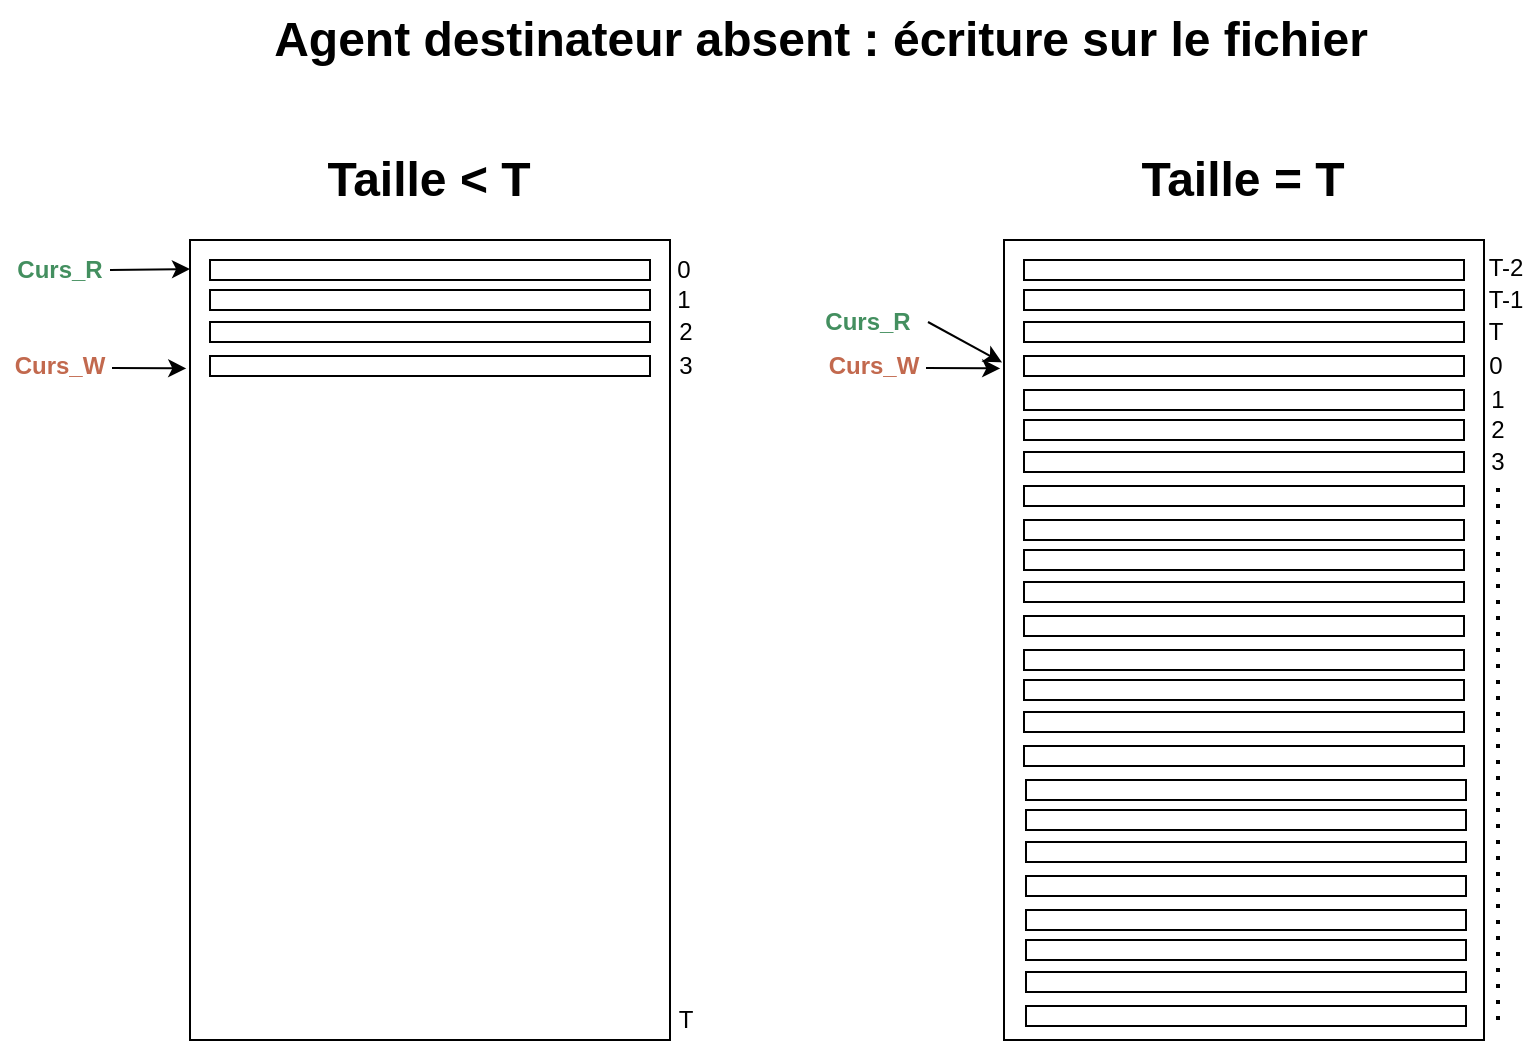 <mxfile version="24.7.17" pages="2">
  <diagram name="Page-1" id="pLpfgeYwGpFJaBxvxh2n">
    <mxGraphModel dx="1147" dy="626" grid="1" gridSize="10" guides="1" tooltips="1" connect="1" arrows="1" fold="1" page="1" pageScale="1" pageWidth="827" pageHeight="1169" math="0" shadow="0">
      <root>
        <mxCell id="0" />
        <mxCell id="1" parent="0" />
        <mxCell id="p97gS7HEvcgLnohrgNDr-1" value="" style="rounded=0;whiteSpace=wrap;html=1;" vertex="1" parent="1">
          <mxGeometry x="102" y="150" width="240" height="400" as="geometry" />
        </mxCell>
        <mxCell id="p97gS7HEvcgLnohrgNDr-2" value="" style="rounded=0;whiteSpace=wrap;html=1;" vertex="1" parent="1">
          <mxGeometry x="112" y="160" width="220" height="10" as="geometry" />
        </mxCell>
        <mxCell id="p97gS7HEvcgLnohrgNDr-3" value="" style="rounded=0;whiteSpace=wrap;html=1;" vertex="1" parent="1">
          <mxGeometry x="112" y="175" width="220" height="10" as="geometry" />
        </mxCell>
        <mxCell id="p97gS7HEvcgLnohrgNDr-4" value="" style="rounded=0;whiteSpace=wrap;html=1;" vertex="1" parent="1">
          <mxGeometry x="112" y="208" width="220" height="10" as="geometry" />
        </mxCell>
        <mxCell id="p97gS7HEvcgLnohrgNDr-5" value="" style="rounded=0;whiteSpace=wrap;html=1;" vertex="1" parent="1">
          <mxGeometry x="112" y="191" width="220" height="10" as="geometry" />
        </mxCell>
        <mxCell id="p97gS7HEvcgLnohrgNDr-9" value="" style="endArrow=classic;html=1;rounded=0;" edge="1" parent="1">
          <mxGeometry width="50" height="50" relative="1" as="geometry">
            <mxPoint x="62" y="165" as="sourcePoint" />
            <mxPoint x="102" y="164.5" as="targetPoint" />
          </mxGeometry>
        </mxCell>
        <mxCell id="p97gS7HEvcgLnohrgNDr-10" value="" style="endArrow=classic;html=1;rounded=0;entryX=-0.012;entryY=0.163;entryDx=0;entryDy=0;entryPerimeter=0;" edge="1" parent="1">
          <mxGeometry width="50" height="50" relative="1" as="geometry">
            <mxPoint x="63" y="214" as="sourcePoint" />
            <mxPoint x="100.12" y="214.2" as="targetPoint" />
          </mxGeometry>
        </mxCell>
        <mxCell id="p97gS7HEvcgLnohrgNDr-21" value="&lt;div&gt;&lt;font color=&quot;#c2694e&quot;&gt;&lt;b&gt;Curs_W&lt;/b&gt;&lt;/font&gt;&lt;/div&gt;" style="text;html=1;align=center;verticalAlign=middle;whiteSpace=wrap;rounded=0;" vertex="1" parent="1">
          <mxGeometry x="7" y="203" width="60" height="20" as="geometry" />
        </mxCell>
        <mxCell id="p97gS7HEvcgLnohrgNDr-22" value="&lt;b&gt;&lt;font color=&quot;#438f5f&quot;&gt;Curs_R&lt;/font&gt;&lt;/b&gt;" style="text;html=1;align=center;verticalAlign=middle;whiteSpace=wrap;rounded=0;" vertex="1" parent="1">
          <mxGeometry x="7" y="155" width="60" height="20" as="geometry" />
        </mxCell>
        <mxCell id="p97gS7HEvcgLnohrgNDr-24" value="0" style="text;html=1;align=center;verticalAlign=middle;whiteSpace=wrap;rounded=0;" vertex="1" parent="1">
          <mxGeometry x="344" y="160" width="10" height="10" as="geometry" />
        </mxCell>
        <mxCell id="p97gS7HEvcgLnohrgNDr-26" value="1" style="text;html=1;align=center;verticalAlign=middle;whiteSpace=wrap;rounded=0;" vertex="1" parent="1">
          <mxGeometry x="344" y="175" width="10" height="10" as="geometry" />
        </mxCell>
        <mxCell id="p97gS7HEvcgLnohrgNDr-27" value="2" style="text;html=1;align=center;verticalAlign=middle;whiteSpace=wrap;rounded=0;" vertex="1" parent="1">
          <mxGeometry x="345" y="191" width="10" height="10" as="geometry" />
        </mxCell>
        <mxCell id="p97gS7HEvcgLnohrgNDr-29" value="3" style="text;html=1;align=center;verticalAlign=middle;whiteSpace=wrap;rounded=0;" vertex="1" parent="1">
          <mxGeometry x="345" y="208" width="10" height="10" as="geometry" />
        </mxCell>
        <mxCell id="p97gS7HEvcgLnohrgNDr-33" value="T" style="text;html=1;align=center;verticalAlign=middle;whiteSpace=wrap;rounded=0;" vertex="1" parent="1">
          <mxGeometry x="345" y="535" width="10" height="10" as="geometry" />
        </mxCell>
        <mxCell id="p97gS7HEvcgLnohrgNDr-34" value="" style="rounded=0;whiteSpace=wrap;html=1;" vertex="1" parent="1">
          <mxGeometry x="509" y="150" width="240" height="400" as="geometry" />
        </mxCell>
        <mxCell id="p97gS7HEvcgLnohrgNDr-35" value="" style="rounded=0;whiteSpace=wrap;html=1;" vertex="1" parent="1">
          <mxGeometry x="519" y="160" width="220" height="10" as="geometry" />
        </mxCell>
        <mxCell id="p97gS7HEvcgLnohrgNDr-36" value="" style="rounded=0;whiteSpace=wrap;html=1;" vertex="1" parent="1">
          <mxGeometry x="519" y="175" width="220" height="10" as="geometry" />
        </mxCell>
        <mxCell id="p97gS7HEvcgLnohrgNDr-37" value="" style="rounded=0;whiteSpace=wrap;html=1;" vertex="1" parent="1">
          <mxGeometry x="519" y="208" width="220" height="10" as="geometry" />
        </mxCell>
        <mxCell id="p97gS7HEvcgLnohrgNDr-38" value="" style="rounded=0;whiteSpace=wrap;html=1;" vertex="1" parent="1">
          <mxGeometry x="519" y="191" width="220" height="10" as="geometry" />
        </mxCell>
        <mxCell id="p97gS7HEvcgLnohrgNDr-39" value="" style="endArrow=classic;html=1;rounded=0;entryX=-0.004;entryY=0.153;entryDx=0;entryDy=0;entryPerimeter=0;exitX=1;exitY=0.5;exitDx=0;exitDy=0;" edge="1" parent="1" source="p97gS7HEvcgLnohrgNDr-42" target="p97gS7HEvcgLnohrgNDr-34">
          <mxGeometry width="50" height="50" relative="1" as="geometry">
            <mxPoint x="469" y="165" as="sourcePoint" />
            <mxPoint x="509" y="164.5" as="targetPoint" />
          </mxGeometry>
        </mxCell>
        <mxCell id="p97gS7HEvcgLnohrgNDr-40" value="" style="endArrow=classic;html=1;rounded=0;entryX=-0.012;entryY=0.163;entryDx=0;entryDy=0;entryPerimeter=0;" edge="1" parent="1">
          <mxGeometry width="50" height="50" relative="1" as="geometry">
            <mxPoint x="470" y="214" as="sourcePoint" />
            <mxPoint x="507.12" y="214.2" as="targetPoint" />
          </mxGeometry>
        </mxCell>
        <mxCell id="p97gS7HEvcgLnohrgNDr-41" value="&lt;div&gt;&lt;font color=&quot;#c2694e&quot;&gt;&lt;b&gt;Curs_W&lt;/b&gt;&lt;/font&gt;&lt;/div&gt;" style="text;html=1;align=center;verticalAlign=middle;whiteSpace=wrap;rounded=0;" vertex="1" parent="1">
          <mxGeometry x="414" y="203" width="60" height="20" as="geometry" />
        </mxCell>
        <mxCell id="p97gS7HEvcgLnohrgNDr-42" value="&lt;b&gt;&lt;font color=&quot;#438f5f&quot;&gt;Curs_R&lt;/font&gt;&lt;/b&gt;" style="text;html=1;align=center;verticalAlign=middle;whiteSpace=wrap;rounded=0;" vertex="1" parent="1">
          <mxGeometry x="411" y="181" width="60" height="20" as="geometry" />
        </mxCell>
        <mxCell id="p97gS7HEvcgLnohrgNDr-44" value="0" style="text;html=1;align=center;verticalAlign=middle;whiteSpace=wrap;rounded=0;" vertex="1" parent="1">
          <mxGeometry x="750" y="208" width="10" height="10" as="geometry" />
        </mxCell>
        <mxCell id="p97gS7HEvcgLnohrgNDr-45" value="1" style="text;html=1;align=center;verticalAlign=middle;whiteSpace=wrap;rounded=0;" vertex="1" parent="1">
          <mxGeometry x="751" y="225" width="10" height="10" as="geometry" />
        </mxCell>
        <mxCell id="p97gS7HEvcgLnohrgNDr-46" value="2" style="text;html=1;align=center;verticalAlign=middle;whiteSpace=wrap;rounded=0;" vertex="1" parent="1">
          <mxGeometry x="751" y="240" width="10" height="10" as="geometry" />
        </mxCell>
        <mxCell id="p97gS7HEvcgLnohrgNDr-47" value="3" style="text;html=1;align=center;verticalAlign=middle;whiteSpace=wrap;rounded=0;" vertex="1" parent="1">
          <mxGeometry x="751" y="256" width="10" height="10" as="geometry" />
        </mxCell>
        <mxCell id="p97gS7HEvcgLnohrgNDr-48" value="T" style="text;html=1;align=center;verticalAlign=middle;whiteSpace=wrap;rounded=0;" vertex="1" parent="1">
          <mxGeometry x="750" y="191" width="10" height="10" as="geometry" />
        </mxCell>
        <mxCell id="p97gS7HEvcgLnohrgNDr-49" value="" style="rounded=0;whiteSpace=wrap;html=1;" vertex="1" parent="1">
          <mxGeometry x="519" y="225" width="220" height="10" as="geometry" />
        </mxCell>
        <mxCell id="p97gS7HEvcgLnohrgNDr-50" value="" style="rounded=0;whiteSpace=wrap;html=1;" vertex="1" parent="1">
          <mxGeometry x="519" y="240" width="220" height="10" as="geometry" />
        </mxCell>
        <mxCell id="p97gS7HEvcgLnohrgNDr-51" value="" style="rounded=0;whiteSpace=wrap;html=1;" vertex="1" parent="1">
          <mxGeometry x="519" y="273" width="220" height="10" as="geometry" />
        </mxCell>
        <mxCell id="p97gS7HEvcgLnohrgNDr-52" value="" style="rounded=0;whiteSpace=wrap;html=1;" vertex="1" parent="1">
          <mxGeometry x="519" y="256" width="220" height="10" as="geometry" />
        </mxCell>
        <mxCell id="p97gS7HEvcgLnohrgNDr-53" value="" style="rounded=0;whiteSpace=wrap;html=1;" vertex="1" parent="1">
          <mxGeometry x="519" y="290" width="220" height="10" as="geometry" />
        </mxCell>
        <mxCell id="p97gS7HEvcgLnohrgNDr-54" value="" style="rounded=0;whiteSpace=wrap;html=1;" vertex="1" parent="1">
          <mxGeometry x="519" y="305" width="220" height="10" as="geometry" />
        </mxCell>
        <mxCell id="p97gS7HEvcgLnohrgNDr-55" value="" style="rounded=0;whiteSpace=wrap;html=1;" vertex="1" parent="1">
          <mxGeometry x="519" y="338" width="220" height="10" as="geometry" />
        </mxCell>
        <mxCell id="p97gS7HEvcgLnohrgNDr-56" value="" style="rounded=0;whiteSpace=wrap;html=1;" vertex="1" parent="1">
          <mxGeometry x="519" y="321" width="220" height="10" as="geometry" />
        </mxCell>
        <mxCell id="p97gS7HEvcgLnohrgNDr-57" value="" style="rounded=0;whiteSpace=wrap;html=1;" vertex="1" parent="1">
          <mxGeometry x="519" y="355" width="220" height="10" as="geometry" />
        </mxCell>
        <mxCell id="p97gS7HEvcgLnohrgNDr-58" value="" style="rounded=0;whiteSpace=wrap;html=1;" vertex="1" parent="1">
          <mxGeometry x="519" y="370" width="220" height="10" as="geometry" />
        </mxCell>
        <mxCell id="p97gS7HEvcgLnohrgNDr-59" value="" style="rounded=0;whiteSpace=wrap;html=1;" vertex="1" parent="1">
          <mxGeometry x="519" y="403" width="220" height="10" as="geometry" />
        </mxCell>
        <mxCell id="p97gS7HEvcgLnohrgNDr-60" value="" style="rounded=0;whiteSpace=wrap;html=1;" vertex="1" parent="1">
          <mxGeometry x="519" y="386" width="220" height="10" as="geometry" />
        </mxCell>
        <mxCell id="p97gS7HEvcgLnohrgNDr-61" value="" style="rounded=0;whiteSpace=wrap;html=1;" vertex="1" parent="1">
          <mxGeometry x="520" y="420" width="220" height="10" as="geometry" />
        </mxCell>
        <mxCell id="p97gS7HEvcgLnohrgNDr-62" value="" style="rounded=0;whiteSpace=wrap;html=1;" vertex="1" parent="1">
          <mxGeometry x="520" y="435" width="220" height="10" as="geometry" />
        </mxCell>
        <mxCell id="p97gS7HEvcgLnohrgNDr-63" value="" style="rounded=0;whiteSpace=wrap;html=1;" vertex="1" parent="1">
          <mxGeometry x="520" y="468" width="220" height="10" as="geometry" />
        </mxCell>
        <mxCell id="p97gS7HEvcgLnohrgNDr-64" value="" style="rounded=0;whiteSpace=wrap;html=1;" vertex="1" parent="1">
          <mxGeometry x="520" y="451" width="220" height="10" as="geometry" />
        </mxCell>
        <mxCell id="p97gS7HEvcgLnohrgNDr-65" value="" style="rounded=0;whiteSpace=wrap;html=1;" vertex="1" parent="1">
          <mxGeometry x="520" y="485" width="220" height="10" as="geometry" />
        </mxCell>
        <mxCell id="p97gS7HEvcgLnohrgNDr-66" value="" style="rounded=0;whiteSpace=wrap;html=1;" vertex="1" parent="1">
          <mxGeometry x="520" y="500" width="220" height="10" as="geometry" />
        </mxCell>
        <mxCell id="p97gS7HEvcgLnohrgNDr-67" value="" style="rounded=0;whiteSpace=wrap;html=1;" vertex="1" parent="1">
          <mxGeometry x="520" y="533" width="220" height="10" as="geometry" />
        </mxCell>
        <mxCell id="p97gS7HEvcgLnohrgNDr-68" value="" style="rounded=0;whiteSpace=wrap;html=1;" vertex="1" parent="1">
          <mxGeometry x="520" y="516" width="220" height="10" as="geometry" />
        </mxCell>
        <mxCell id="p97gS7HEvcgLnohrgNDr-69" value="" style="endArrow=none;dashed=1;html=1;dashPattern=1 3;strokeWidth=2;rounded=0;" edge="1" parent="1">
          <mxGeometry width="50" height="50" relative="1" as="geometry">
            <mxPoint x="756" y="540" as="sourcePoint" />
            <mxPoint x="756" y="270" as="targetPoint" />
          </mxGeometry>
        </mxCell>
        <mxCell id="p97gS7HEvcgLnohrgNDr-71" value="Taille &amp;lt; T" style="text;strokeColor=none;fillColor=none;html=1;fontSize=24;fontStyle=1;verticalAlign=middle;align=center;" vertex="1" parent="1">
          <mxGeometry x="102" y="100" width="238" height="40" as="geometry" />
        </mxCell>
        <mxCell id="p97gS7HEvcgLnohrgNDr-72" value="Taille = T" style="text;strokeColor=none;fillColor=none;html=1;fontSize=24;fontStyle=1;verticalAlign=middle;align=center;" vertex="1" parent="1">
          <mxGeometry x="509" y="100" width="238" height="40" as="geometry" />
        </mxCell>
        <mxCell id="p97gS7HEvcgLnohrgNDr-73" value="Agent destinateur absent : écriture sur le fichier" style="text;strokeColor=none;fillColor=none;html=1;fontSize=24;fontStyle=1;verticalAlign=middle;align=center;" vertex="1" parent="1">
          <mxGeometry x="102" y="30" width="630" height="40" as="geometry" />
        </mxCell>
        <mxCell id="p97gS7HEvcgLnohrgNDr-179" value="T-1" style="text;html=1;align=center;verticalAlign=middle;whiteSpace=wrap;rounded=0;" vertex="1" parent="1">
          <mxGeometry x="750" y="175" width="20" height="10" as="geometry" />
        </mxCell>
        <mxCell id="p97gS7HEvcgLnohrgNDr-180" value="T-2" style="text;html=1;align=center;verticalAlign=middle;whiteSpace=wrap;rounded=0;" vertex="1" parent="1">
          <mxGeometry x="750" y="159" width="20" height="10" as="geometry" />
        </mxCell>
      </root>
    </mxGraphModel>
  </diagram>
  <diagram id="r4-pRKmgO0rs5gsOgGFt" name="Page-2">
    <mxGraphModel dx="1147" dy="626" grid="1" gridSize="10" guides="1" tooltips="1" connect="1" arrows="1" fold="1" page="1" pageScale="1" pageWidth="827" pageHeight="1169" math="0" shadow="0">
      <root>
        <mxCell id="0" />
        <mxCell id="1" parent="0" />
        <mxCell id="-x5F8SVMj-sn2POz2QdR-1" value="" style="rounded=0;whiteSpace=wrap;html=1;" vertex="1" parent="1">
          <mxGeometry x="115" y="170" width="240" height="400" as="geometry" />
        </mxCell>
        <mxCell id="-x5F8SVMj-sn2POz2QdR-2" value="" style="rounded=0;whiteSpace=wrap;html=1;" vertex="1" parent="1">
          <mxGeometry x="125" y="180" width="220" height="10" as="geometry" />
        </mxCell>
        <mxCell id="-x5F8SVMj-sn2POz2QdR-3" value="" style="rounded=0;whiteSpace=wrap;html=1;" vertex="1" parent="1">
          <mxGeometry x="125" y="195" width="220" height="10" as="geometry" />
        </mxCell>
        <mxCell id="-x5F8SVMj-sn2POz2QdR-4" value="" style="rounded=0;whiteSpace=wrap;html=1;" vertex="1" parent="1">
          <mxGeometry x="125" y="228" width="220" height="10" as="geometry" />
        </mxCell>
        <mxCell id="-x5F8SVMj-sn2POz2QdR-5" value="" style="rounded=0;whiteSpace=wrap;html=1;" vertex="1" parent="1">
          <mxGeometry x="125" y="211" width="220" height="10" as="geometry" />
        </mxCell>
        <mxCell id="-x5F8SVMj-sn2POz2QdR-6" value="" style="endArrow=classic;html=1;rounded=0;" edge="1" parent="1">
          <mxGeometry width="50" height="50" relative="1" as="geometry">
            <mxPoint x="75" y="185" as="sourcePoint" />
            <mxPoint x="115" y="184.5" as="targetPoint" />
          </mxGeometry>
        </mxCell>
        <mxCell id="-x5F8SVMj-sn2POz2QdR-7" value="" style="endArrow=classic;html=1;rounded=0;entryX=-0.012;entryY=0.163;entryDx=0;entryDy=0;entryPerimeter=0;" edge="1" parent="1">
          <mxGeometry width="50" height="50" relative="1" as="geometry">
            <mxPoint x="76" y="234" as="sourcePoint" />
            <mxPoint x="113.12" y="234.2" as="targetPoint" />
          </mxGeometry>
        </mxCell>
        <mxCell id="-x5F8SVMj-sn2POz2QdR-8" value="&lt;div&gt;&lt;font color=&quot;#c2694e&quot;&gt;&lt;b&gt;Curs_W&lt;/b&gt;&lt;/font&gt;&lt;/div&gt;" style="text;html=1;align=center;verticalAlign=middle;whiteSpace=wrap;rounded=0;" vertex="1" parent="1">
          <mxGeometry x="20" y="223" width="60" height="20" as="geometry" />
        </mxCell>
        <mxCell id="-x5F8SVMj-sn2POz2QdR-9" value="&lt;b&gt;&lt;font color=&quot;#438f5f&quot;&gt;Curs_R&lt;/font&gt;&lt;/b&gt;" style="text;html=1;align=center;verticalAlign=middle;whiteSpace=wrap;rounded=0;" vertex="1" parent="1">
          <mxGeometry x="20" y="175" width="60" height="20" as="geometry" />
        </mxCell>
        <mxCell id="-x5F8SVMj-sn2POz2QdR-10" value="0" style="text;html=1;align=center;verticalAlign=middle;whiteSpace=wrap;rounded=0;" vertex="1" parent="1">
          <mxGeometry x="357" y="180" width="10" height="10" as="geometry" />
        </mxCell>
        <mxCell id="-x5F8SVMj-sn2POz2QdR-11" value="1" style="text;html=1;align=center;verticalAlign=middle;whiteSpace=wrap;rounded=0;" vertex="1" parent="1">
          <mxGeometry x="357" y="195" width="10" height="10" as="geometry" />
        </mxCell>
        <mxCell id="-x5F8SVMj-sn2POz2QdR-12" value="2" style="text;html=1;align=center;verticalAlign=middle;whiteSpace=wrap;rounded=0;" vertex="1" parent="1">
          <mxGeometry x="358" y="211" width="10" height="10" as="geometry" />
        </mxCell>
        <mxCell id="-x5F8SVMj-sn2POz2QdR-13" value="3" style="text;html=1;align=center;verticalAlign=middle;whiteSpace=wrap;rounded=0;" vertex="1" parent="1">
          <mxGeometry x="358" y="228" width="10" height="10" as="geometry" />
        </mxCell>
        <mxCell id="-x5F8SVMj-sn2POz2QdR-14" value="T" style="text;html=1;align=center;verticalAlign=middle;whiteSpace=wrap;rounded=0;" vertex="1" parent="1">
          <mxGeometry x="358" y="555" width="10" height="10" as="geometry" />
        </mxCell>
        <mxCell id="-x5F8SVMj-sn2POz2QdR-15" value="" style="rounded=0;whiteSpace=wrap;html=1;" vertex="1" parent="1">
          <mxGeometry x="522" y="170" width="240" height="400" as="geometry" />
        </mxCell>
        <mxCell id="-x5F8SVMj-sn2POz2QdR-16" value="" style="rounded=0;whiteSpace=wrap;html=1;" vertex="1" parent="1">
          <mxGeometry x="532" y="180" width="220" height="10" as="geometry" />
        </mxCell>
        <mxCell id="-x5F8SVMj-sn2POz2QdR-17" value="" style="rounded=0;whiteSpace=wrap;html=1;" vertex="1" parent="1">
          <mxGeometry x="532" y="195" width="220" height="10" as="geometry" />
        </mxCell>
        <mxCell id="-x5F8SVMj-sn2POz2QdR-18" value="" style="rounded=0;whiteSpace=wrap;html=1;" vertex="1" parent="1">
          <mxGeometry x="532" y="228" width="220" height="10" as="geometry" />
        </mxCell>
        <mxCell id="-x5F8SVMj-sn2POz2QdR-19" value="" style="rounded=0;whiteSpace=wrap;html=1;" vertex="1" parent="1">
          <mxGeometry x="532" y="211" width="220" height="10" as="geometry" />
        </mxCell>
        <mxCell id="-x5F8SVMj-sn2POz2QdR-20" value="" style="endArrow=classic;html=1;rounded=0;entryX=-0.004;entryY=0.153;entryDx=0;entryDy=0;entryPerimeter=0;exitX=1;exitY=0.5;exitDx=0;exitDy=0;" edge="1" parent="1" source="-x5F8SVMj-sn2POz2QdR-23" target="-x5F8SVMj-sn2POz2QdR-15">
          <mxGeometry width="50" height="50" relative="1" as="geometry">
            <mxPoint x="482" y="185" as="sourcePoint" />
            <mxPoint x="522" y="184.5" as="targetPoint" />
          </mxGeometry>
        </mxCell>
        <mxCell id="-x5F8SVMj-sn2POz2QdR-21" value="" style="endArrow=classic;html=1;rounded=0;entryX=-0.012;entryY=0.163;entryDx=0;entryDy=0;entryPerimeter=0;" edge="1" parent="1">
          <mxGeometry width="50" height="50" relative="1" as="geometry">
            <mxPoint x="483" y="234" as="sourcePoint" />
            <mxPoint x="520.12" y="234.2" as="targetPoint" />
          </mxGeometry>
        </mxCell>
        <mxCell id="-x5F8SVMj-sn2POz2QdR-22" value="&lt;div&gt;&lt;font color=&quot;#c2694e&quot;&gt;&lt;b&gt;Curs_W&lt;/b&gt;&lt;/font&gt;&lt;/div&gt;" style="text;html=1;align=center;verticalAlign=middle;whiteSpace=wrap;rounded=0;" vertex="1" parent="1">
          <mxGeometry x="427" y="223" width="60" height="20" as="geometry" />
        </mxCell>
        <mxCell id="-x5F8SVMj-sn2POz2QdR-23" value="&lt;b&gt;&lt;font color=&quot;#438f5f&quot;&gt;Curs_R&lt;/font&gt;&lt;/b&gt;" style="text;html=1;align=center;verticalAlign=middle;whiteSpace=wrap;rounded=0;" vertex="1" parent="1">
          <mxGeometry x="424" y="201" width="60" height="20" as="geometry" />
        </mxCell>
        <mxCell id="-x5F8SVMj-sn2POz2QdR-24" value="0" style="text;html=1;align=center;verticalAlign=middle;whiteSpace=wrap;rounded=0;" vertex="1" parent="1">
          <mxGeometry x="763" y="228" width="10" height="10" as="geometry" />
        </mxCell>
        <mxCell id="-x5F8SVMj-sn2POz2QdR-25" value="1" style="text;html=1;align=center;verticalAlign=middle;whiteSpace=wrap;rounded=0;" vertex="1" parent="1">
          <mxGeometry x="764" y="245" width="10" height="10" as="geometry" />
        </mxCell>
        <mxCell id="-x5F8SVMj-sn2POz2QdR-26" value="2" style="text;html=1;align=center;verticalAlign=middle;whiteSpace=wrap;rounded=0;" vertex="1" parent="1">
          <mxGeometry x="764" y="260" width="10" height="10" as="geometry" />
        </mxCell>
        <mxCell id="-x5F8SVMj-sn2POz2QdR-27" value="3" style="text;html=1;align=center;verticalAlign=middle;whiteSpace=wrap;rounded=0;" vertex="1" parent="1">
          <mxGeometry x="764" y="276" width="10" height="10" as="geometry" />
        </mxCell>
        <mxCell id="-x5F8SVMj-sn2POz2QdR-28" value="T" style="text;html=1;align=center;verticalAlign=middle;whiteSpace=wrap;rounded=0;" vertex="1" parent="1">
          <mxGeometry x="763" y="211" width="10" height="10" as="geometry" />
        </mxCell>
        <mxCell id="-x5F8SVMj-sn2POz2QdR-29" value="" style="rounded=0;whiteSpace=wrap;html=1;" vertex="1" parent="1">
          <mxGeometry x="532" y="245" width="220" height="10" as="geometry" />
        </mxCell>
        <mxCell id="-x5F8SVMj-sn2POz2QdR-30" value="" style="rounded=0;whiteSpace=wrap;html=1;" vertex="1" parent="1">
          <mxGeometry x="532" y="260" width="220" height="10" as="geometry" />
        </mxCell>
        <mxCell id="-x5F8SVMj-sn2POz2QdR-31" value="" style="rounded=0;whiteSpace=wrap;html=1;" vertex="1" parent="1">
          <mxGeometry x="532" y="293" width="220" height="10" as="geometry" />
        </mxCell>
        <mxCell id="-x5F8SVMj-sn2POz2QdR-32" value="" style="rounded=0;whiteSpace=wrap;html=1;" vertex="1" parent="1">
          <mxGeometry x="532" y="276" width="220" height="10" as="geometry" />
        </mxCell>
        <mxCell id="-x5F8SVMj-sn2POz2QdR-33" value="" style="rounded=0;whiteSpace=wrap;html=1;" vertex="1" parent="1">
          <mxGeometry x="532" y="310" width="220" height="10" as="geometry" />
        </mxCell>
        <mxCell id="-x5F8SVMj-sn2POz2QdR-34" value="" style="rounded=0;whiteSpace=wrap;html=1;" vertex="1" parent="1">
          <mxGeometry x="532" y="325" width="220" height="10" as="geometry" />
        </mxCell>
        <mxCell id="-x5F8SVMj-sn2POz2QdR-35" value="" style="rounded=0;whiteSpace=wrap;html=1;" vertex="1" parent="1">
          <mxGeometry x="532" y="358" width="220" height="10" as="geometry" />
        </mxCell>
        <mxCell id="-x5F8SVMj-sn2POz2QdR-36" value="" style="rounded=0;whiteSpace=wrap;html=1;" vertex="1" parent="1">
          <mxGeometry x="532" y="341" width="220" height="10" as="geometry" />
        </mxCell>
        <mxCell id="-x5F8SVMj-sn2POz2QdR-37" value="" style="rounded=0;whiteSpace=wrap;html=1;" vertex="1" parent="1">
          <mxGeometry x="532" y="375" width="220" height="10" as="geometry" />
        </mxCell>
        <mxCell id="-x5F8SVMj-sn2POz2QdR-38" value="" style="rounded=0;whiteSpace=wrap;html=1;" vertex="1" parent="1">
          <mxGeometry x="532" y="390" width="220" height="10" as="geometry" />
        </mxCell>
        <mxCell id="-x5F8SVMj-sn2POz2QdR-39" value="" style="rounded=0;whiteSpace=wrap;html=1;" vertex="1" parent="1">
          <mxGeometry x="532" y="423" width="220" height="10" as="geometry" />
        </mxCell>
        <mxCell id="-x5F8SVMj-sn2POz2QdR-40" value="" style="rounded=0;whiteSpace=wrap;html=1;" vertex="1" parent="1">
          <mxGeometry x="532" y="406" width="220" height="10" as="geometry" />
        </mxCell>
        <mxCell id="-x5F8SVMj-sn2POz2QdR-41" value="" style="rounded=0;whiteSpace=wrap;html=1;" vertex="1" parent="1">
          <mxGeometry x="533" y="440" width="220" height="10" as="geometry" />
        </mxCell>
        <mxCell id="-x5F8SVMj-sn2POz2QdR-42" value="" style="rounded=0;whiteSpace=wrap;html=1;" vertex="1" parent="1">
          <mxGeometry x="533" y="455" width="220" height="10" as="geometry" />
        </mxCell>
        <mxCell id="-x5F8SVMj-sn2POz2QdR-43" value="" style="rounded=0;whiteSpace=wrap;html=1;" vertex="1" parent="1">
          <mxGeometry x="533" y="488" width="220" height="10" as="geometry" />
        </mxCell>
        <mxCell id="-x5F8SVMj-sn2POz2QdR-44" value="" style="rounded=0;whiteSpace=wrap;html=1;" vertex="1" parent="1">
          <mxGeometry x="533" y="471" width="220" height="10" as="geometry" />
        </mxCell>
        <mxCell id="-x5F8SVMj-sn2POz2QdR-45" value="" style="rounded=0;whiteSpace=wrap;html=1;" vertex="1" parent="1">
          <mxGeometry x="533" y="505" width="220" height="10" as="geometry" />
        </mxCell>
        <mxCell id="-x5F8SVMj-sn2POz2QdR-46" value="" style="rounded=0;whiteSpace=wrap;html=1;" vertex="1" parent="1">
          <mxGeometry x="533" y="520" width="220" height="10" as="geometry" />
        </mxCell>
        <mxCell id="-x5F8SVMj-sn2POz2QdR-47" value="" style="rounded=0;whiteSpace=wrap;html=1;" vertex="1" parent="1">
          <mxGeometry x="533" y="553" width="220" height="10" as="geometry" />
        </mxCell>
        <mxCell id="-x5F8SVMj-sn2POz2QdR-48" value="" style="rounded=0;whiteSpace=wrap;html=1;" vertex="1" parent="1">
          <mxGeometry x="533" y="536" width="220" height="10" as="geometry" />
        </mxCell>
        <mxCell id="-x5F8SVMj-sn2POz2QdR-49" value="" style="endArrow=none;dashed=1;html=1;dashPattern=1 3;strokeWidth=2;rounded=0;" edge="1" parent="1">
          <mxGeometry width="50" height="50" relative="1" as="geometry">
            <mxPoint x="769" y="560" as="sourcePoint" />
            <mxPoint x="769" y="290" as="targetPoint" />
          </mxGeometry>
        </mxCell>
        <mxCell id="-x5F8SVMj-sn2POz2QdR-50" value="Taille &amp;lt; T" style="text;strokeColor=none;fillColor=none;html=1;fontSize=24;fontStyle=1;verticalAlign=middle;align=center;" vertex="1" parent="1">
          <mxGeometry x="115" y="120" width="238" height="40" as="geometry" />
        </mxCell>
        <mxCell id="-x5F8SVMj-sn2POz2QdR-51" value="Taille = T" style="text;strokeColor=none;fillColor=none;html=1;fontSize=24;fontStyle=1;verticalAlign=middle;align=center;" vertex="1" parent="1">
          <mxGeometry x="522" y="120" width="238" height="40" as="geometry" />
        </mxCell>
        <mxCell id="-x5F8SVMj-sn2POz2QdR-52" value="Agent destinateur présent: lecture du fichier" style="text;strokeColor=none;fillColor=none;html=1;fontSize=24;fontStyle=1;verticalAlign=middle;align=center;" vertex="1" parent="1">
          <mxGeometry x="115" y="50" width="630" height="40" as="geometry" />
        </mxCell>
        <mxCell id="A88zmJj9Vys2rDCrVd89-1" value="T-1" style="text;html=1;align=center;verticalAlign=middle;whiteSpace=wrap;rounded=0;" vertex="1" parent="1">
          <mxGeometry x="763" y="196" width="20" height="10" as="geometry" />
        </mxCell>
        <mxCell id="A88zmJj9Vys2rDCrVd89-2" value="&lt;div&gt;T-2&lt;/div&gt;" style="text;html=1;align=center;verticalAlign=middle;whiteSpace=wrap;rounded=0;" vertex="1" parent="1">
          <mxGeometry x="763" y="180" width="20" height="10" as="geometry" />
        </mxCell>
      </root>
    </mxGraphModel>
  </diagram>
</mxfile>
